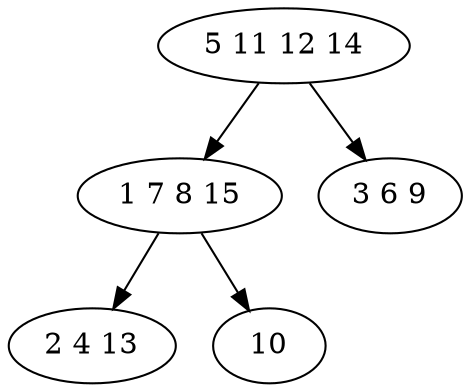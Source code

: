 digraph true_tree {
	"0" -> "1"
	"1" -> "2"
	"1" -> "3"
	"0" -> "4"
	"0" [label="5 11 12 14"];
	"1" [label="1 7 8 15"];
	"2" [label="2 4 13"];
	"3" [label="10"];
	"4" [label="3 6 9"];
}
